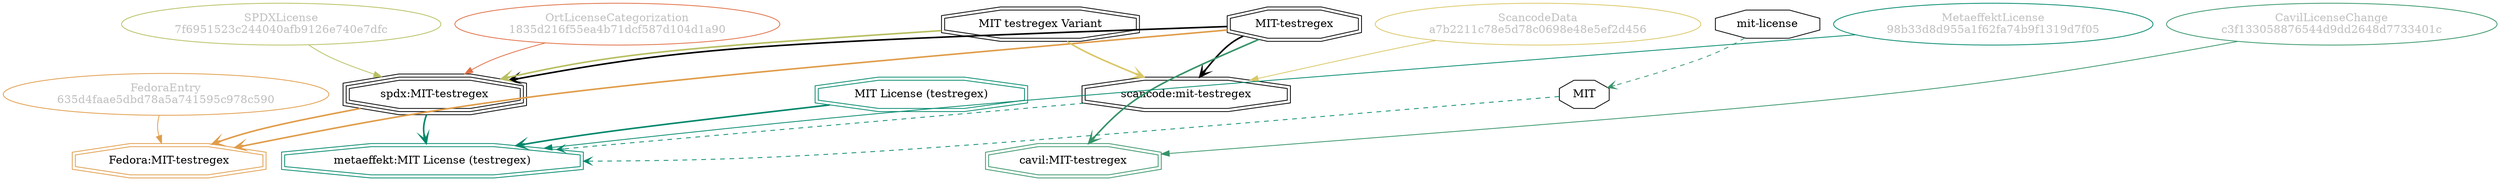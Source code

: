 strict digraph {
    node [shape=box];
    graph [splines=curved];
    2807 [label="SPDXLicense\n7f6951523c244040afb9126e740e7dfc"
         ,fontcolor=gray
         ,color="#b8bf62"
         ,fillcolor="beige;1"
         ,shape=ellipse];
    2808 [label="spdx:MIT-testregex"
         ,shape=tripleoctagon];
    2809 [label="MIT-testregex"
         ,shape=doubleoctagon];
    2810 [label="MIT testregex Variant"
         ,shape=doubleoctagon];
    2816 [label=MIT,shape=octagon];
    8102 [label="FedoraEntry\n635d4faae5dbd78a5a741595c978c590"
         ,fontcolor=gray
         ,color="#e09d4b"
         ,fillcolor="beige;1"
         ,shape=ellipse];
    8103 [label="Fedora:MIT-testregex"
         ,color="#e09d4b"
         ,shape=doubleoctagon];
    19358 [label="ScancodeData\na7b2211c78e5d78c0698e48e5ef2d456"
          ,fontcolor=gray
          ,color="#dac767"
          ,fillcolor="beige;1"
          ,shape=ellipse];
    19359 [label="scancode:mit-testregex"
          ,shape=doubleoctagon];
    28327 [label="mit-license"
          ,shape=octagon];
    35064 [label="OrtLicenseCategorization\n1835d216f55ea4b71dcf587d104d1a90"
          ,fontcolor=gray
          ,color="#e06f45"
          ,fillcolor="beige;1"
          ,shape=ellipse];
    37176 [label="CavilLicenseChange\nc3f133058876544d9dd2648d7733401c"
          ,fontcolor=gray
          ,color="#379469"
          ,fillcolor="beige;1"
          ,shape=ellipse];
    37177 [label="cavil:MIT-testregex"
          ,color="#379469"
          ,shape=doubleoctagon];
    45475 [label="MetaeffektLicense\n98b33d8d955a1f62fa74b9f1319d7f05"
          ,fontcolor=gray
          ,color="#00876c"
          ,fillcolor="beige;1"
          ,shape=ellipse];
    45476 [label="metaeffekt:MIT License (testregex)"
          ,color="#00876c"
          ,shape=doubleoctagon];
    45477 [label="MIT License (testregex)"
          ,color="#00876c"
          ,shape=doubleoctagon];
    2807 -> 2808 [weight=0.5
                 ,color="#b8bf62"];
    2808 -> 8103 [style=bold
                 ,arrowhead=vee
                 ,weight=0.7
                 ,color="#e09d4b"];
    2808 -> 45476 [style=bold
                  ,arrowhead=vee
                  ,weight=0.7
                  ,color="#00876c"];
    2809 -> 2808 [style=bold
                 ,arrowhead=vee
                 ,weight=0.7];
    2809 -> 8103 [style=bold
                 ,arrowhead=vee
                 ,weight=0.7
                 ,color="#e09d4b"];
    2809 -> 19359 [style=bold
                  ,arrowhead=vee
                  ,weight=0.7];
    2809 -> 37177 [style=bold
                  ,arrowhead=vee
                  ,weight=0.7
                  ,color="#379469"];
    2809 -> 37177 [style=bold
                  ,arrowhead=vee
                  ,weight=0.7
                  ,color="#379469"];
    2810 -> 2808 [style=bold
                 ,arrowhead=vee
                 ,weight=0.7
                 ,color="#b8bf62"];
    2810 -> 19359 [style=bold
                  ,arrowhead=vee
                  ,weight=0.7
                  ,color="#dac767"];
    2816 -> 45476 [style=dashed
                  ,arrowhead=vee
                  ,weight=0.5
                  ,color="#00876c"];
    8102 -> 8103 [weight=0.5
                 ,color="#e09d4b"];
    19358 -> 19359 [weight=0.5
                   ,color="#dac767"];
    19359 -> 45476 [style=dashed
                   ,arrowhead=vee
                   ,weight=0.5
                   ,color="#00876c"];
    28327 -> 2816 [style=dashed
                  ,arrowhead=vee
                  ,weight=0.5
                  ,color="#379469"];
    35064 -> 2808 [weight=0.5
                  ,color="#e06f45"];
    37176 -> 37177 [weight=0.5
                   ,color="#379469"];
    45475 -> 45476 [weight=0.5
                   ,color="#00876c"];
    45477 -> 45476 [style=bold
                   ,arrowhead=vee
                   ,weight=0.7
                   ,color="#00876c"];
}
